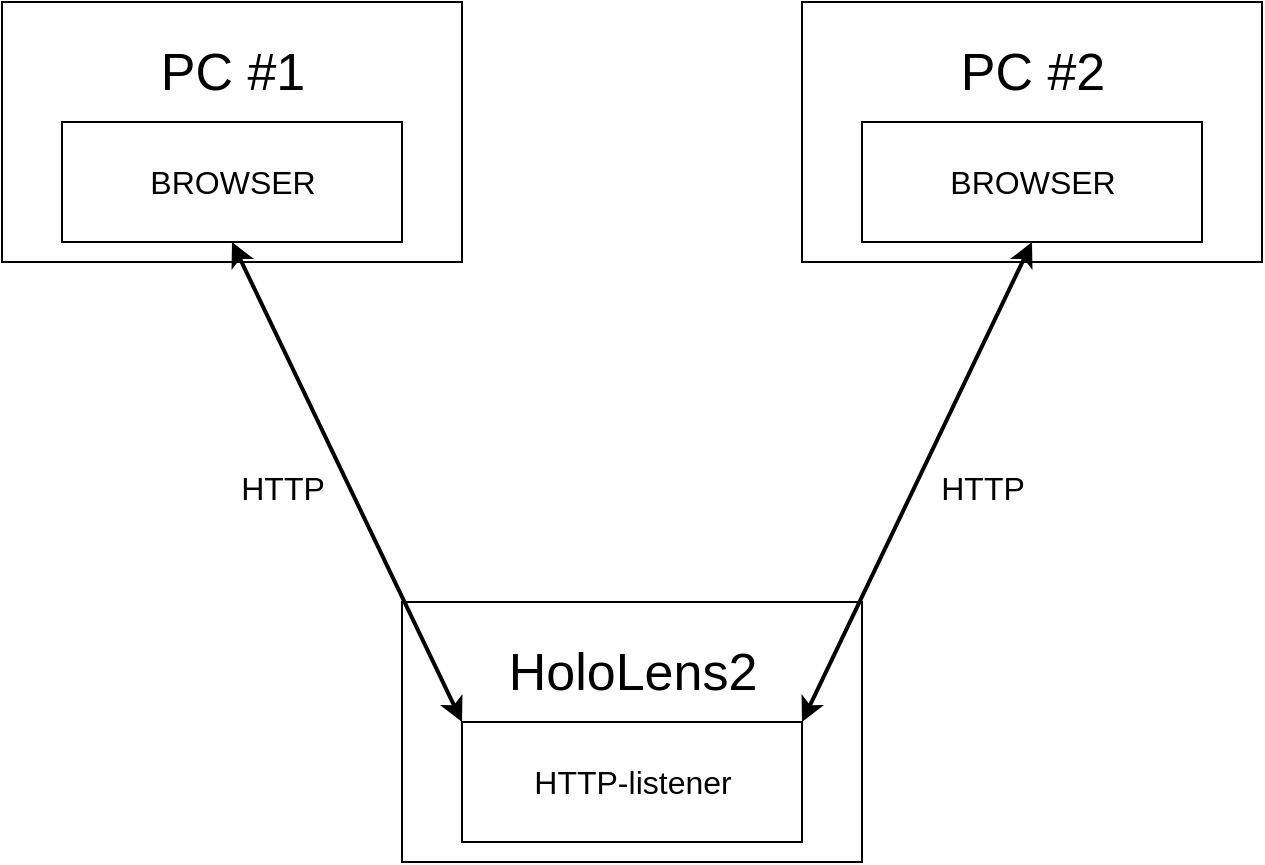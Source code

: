 <mxfile version="23.1.5" type="device">
  <diagram name="Seite-1" id="-cjpWWwhI0bBhD7-ehD0">
    <mxGraphModel dx="793" dy="1139" grid="1" gridSize="10" guides="1" tooltips="1" connect="1" arrows="1" fold="1" page="1" pageScale="1" pageWidth="827" pageHeight="1169" math="0" shadow="0">
      <root>
        <mxCell id="0" />
        <mxCell id="1" parent="0" />
        <mxCell id="uoEx0kVT-reLTgkMEngL-1" value="" style="rounded=0;whiteSpace=wrap;html=1;" vertex="1" parent="1">
          <mxGeometry x="40" y="40" width="230" height="130" as="geometry" />
        </mxCell>
        <mxCell id="uoEx0kVT-reLTgkMEngL-3" value="&lt;font style=&quot;font-size: 26px;&quot;&gt;PC #1&lt;/font&gt;" style="text;html=1;align=center;verticalAlign=middle;resizable=0;points=[];autosize=1;strokeColor=none;fillColor=none;" vertex="1" parent="1">
          <mxGeometry x="105" y="55" width="100" height="40" as="geometry" />
        </mxCell>
        <mxCell id="uoEx0kVT-reLTgkMEngL-4" value="" style="rounded=0;whiteSpace=wrap;html=1;" vertex="1" parent="1">
          <mxGeometry x="70" y="100" width="170" height="60" as="geometry" />
        </mxCell>
        <mxCell id="uoEx0kVT-reLTgkMEngL-5" value="&lt;font style=&quot;font-size: 16px;&quot;&gt;BROWSER&lt;/font&gt;" style="text;html=1;align=center;verticalAlign=middle;resizable=0;points=[];autosize=1;strokeColor=none;fillColor=none;" vertex="1" parent="1">
          <mxGeometry x="100" y="115" width="110" height="30" as="geometry" />
        </mxCell>
        <mxCell id="uoEx0kVT-reLTgkMEngL-6" value="" style="rounded=0;whiteSpace=wrap;html=1;" vertex="1" parent="1">
          <mxGeometry x="440" y="40" width="230" height="130" as="geometry" />
        </mxCell>
        <mxCell id="uoEx0kVT-reLTgkMEngL-7" value="&lt;font style=&quot;font-size: 26px;&quot;&gt;PC #2&lt;/font&gt;" style="text;html=1;align=center;verticalAlign=middle;resizable=0;points=[];autosize=1;strokeColor=none;fillColor=none;" vertex="1" parent="1">
          <mxGeometry x="505" y="55" width="100" height="40" as="geometry" />
        </mxCell>
        <mxCell id="uoEx0kVT-reLTgkMEngL-8" value="" style="rounded=0;whiteSpace=wrap;html=1;" vertex="1" parent="1">
          <mxGeometry x="470" y="100" width="170" height="60" as="geometry" />
        </mxCell>
        <mxCell id="uoEx0kVT-reLTgkMEngL-9" value="&lt;font style=&quot;font-size: 16px;&quot;&gt;BROWSER&lt;/font&gt;" style="text;html=1;align=center;verticalAlign=middle;resizable=0;points=[];autosize=1;strokeColor=none;fillColor=none;" vertex="1" parent="1">
          <mxGeometry x="500" y="115" width="110" height="30" as="geometry" />
        </mxCell>
        <mxCell id="uoEx0kVT-reLTgkMEngL-14" value="" style="rounded=0;whiteSpace=wrap;html=1;" vertex="1" parent="1">
          <mxGeometry x="240" y="340" width="230" height="130" as="geometry" />
        </mxCell>
        <mxCell id="uoEx0kVT-reLTgkMEngL-15" value="&lt;font style=&quot;font-size: 26px;&quot;&gt;HoloLens2&lt;/font&gt;" style="text;html=1;align=center;verticalAlign=middle;resizable=0;points=[];autosize=1;strokeColor=none;fillColor=none;" vertex="1" parent="1">
          <mxGeometry x="280" y="355" width="150" height="40" as="geometry" />
        </mxCell>
        <mxCell id="uoEx0kVT-reLTgkMEngL-16" value="" style="rounded=0;whiteSpace=wrap;html=1;" vertex="1" parent="1">
          <mxGeometry x="270" y="400" width="170" height="60" as="geometry" />
        </mxCell>
        <mxCell id="uoEx0kVT-reLTgkMEngL-17" value="&lt;span style=&quot;font-size: 16px;&quot;&gt;HTTP-listener&lt;/span&gt;" style="text;html=1;align=center;verticalAlign=middle;resizable=0;points=[];autosize=1;strokeColor=none;fillColor=none;" vertex="1" parent="1">
          <mxGeometry x="295" y="415" width="120" height="30" as="geometry" />
        </mxCell>
        <mxCell id="uoEx0kVT-reLTgkMEngL-19" value="" style="endArrow=classic;startArrow=classic;html=1;rounded=0;strokeWidth=2;exitX=0;exitY=0;exitDx=0;exitDy=0;entryX=0.5;entryY=1;entryDx=0;entryDy=0;" edge="1" parent="1" source="uoEx0kVT-reLTgkMEngL-16" target="uoEx0kVT-reLTgkMEngL-4">
          <mxGeometry width="50" height="50" relative="1" as="geometry">
            <mxPoint x="190" y="290" as="sourcePoint" />
            <mxPoint x="240" y="240" as="targetPoint" />
          </mxGeometry>
        </mxCell>
        <mxCell id="uoEx0kVT-reLTgkMEngL-20" value="" style="endArrow=classic;startArrow=classic;html=1;rounded=0;strokeWidth=2;exitX=1;exitY=0;exitDx=0;exitDy=0;entryX=0.5;entryY=1;entryDx=0;entryDy=0;" edge="1" parent="1" source="uoEx0kVT-reLTgkMEngL-16" target="uoEx0kVT-reLTgkMEngL-8">
          <mxGeometry width="50" height="50" relative="1" as="geometry">
            <mxPoint x="280" y="410" as="sourcePoint" />
            <mxPoint x="165" y="170" as="targetPoint" />
          </mxGeometry>
        </mxCell>
        <mxCell id="uoEx0kVT-reLTgkMEngL-21" value="&lt;font style=&quot;font-size: 16px;&quot;&gt;HTTP&lt;/font&gt;" style="text;html=1;align=center;verticalAlign=middle;resizable=0;points=[];autosize=1;strokeColor=none;fillColor=none;" vertex="1" parent="1">
          <mxGeometry x="495" y="268" width="70" height="30" as="geometry" />
        </mxCell>
        <mxCell id="uoEx0kVT-reLTgkMEngL-22" value="&lt;font style=&quot;font-size: 16px;&quot;&gt;HTTP&lt;/font&gt;" style="text;html=1;align=center;verticalAlign=middle;resizable=0;points=[];autosize=1;strokeColor=none;fillColor=none;" vertex="1" parent="1">
          <mxGeometry x="145" y="268" width="70" height="30" as="geometry" />
        </mxCell>
      </root>
    </mxGraphModel>
  </diagram>
</mxfile>
